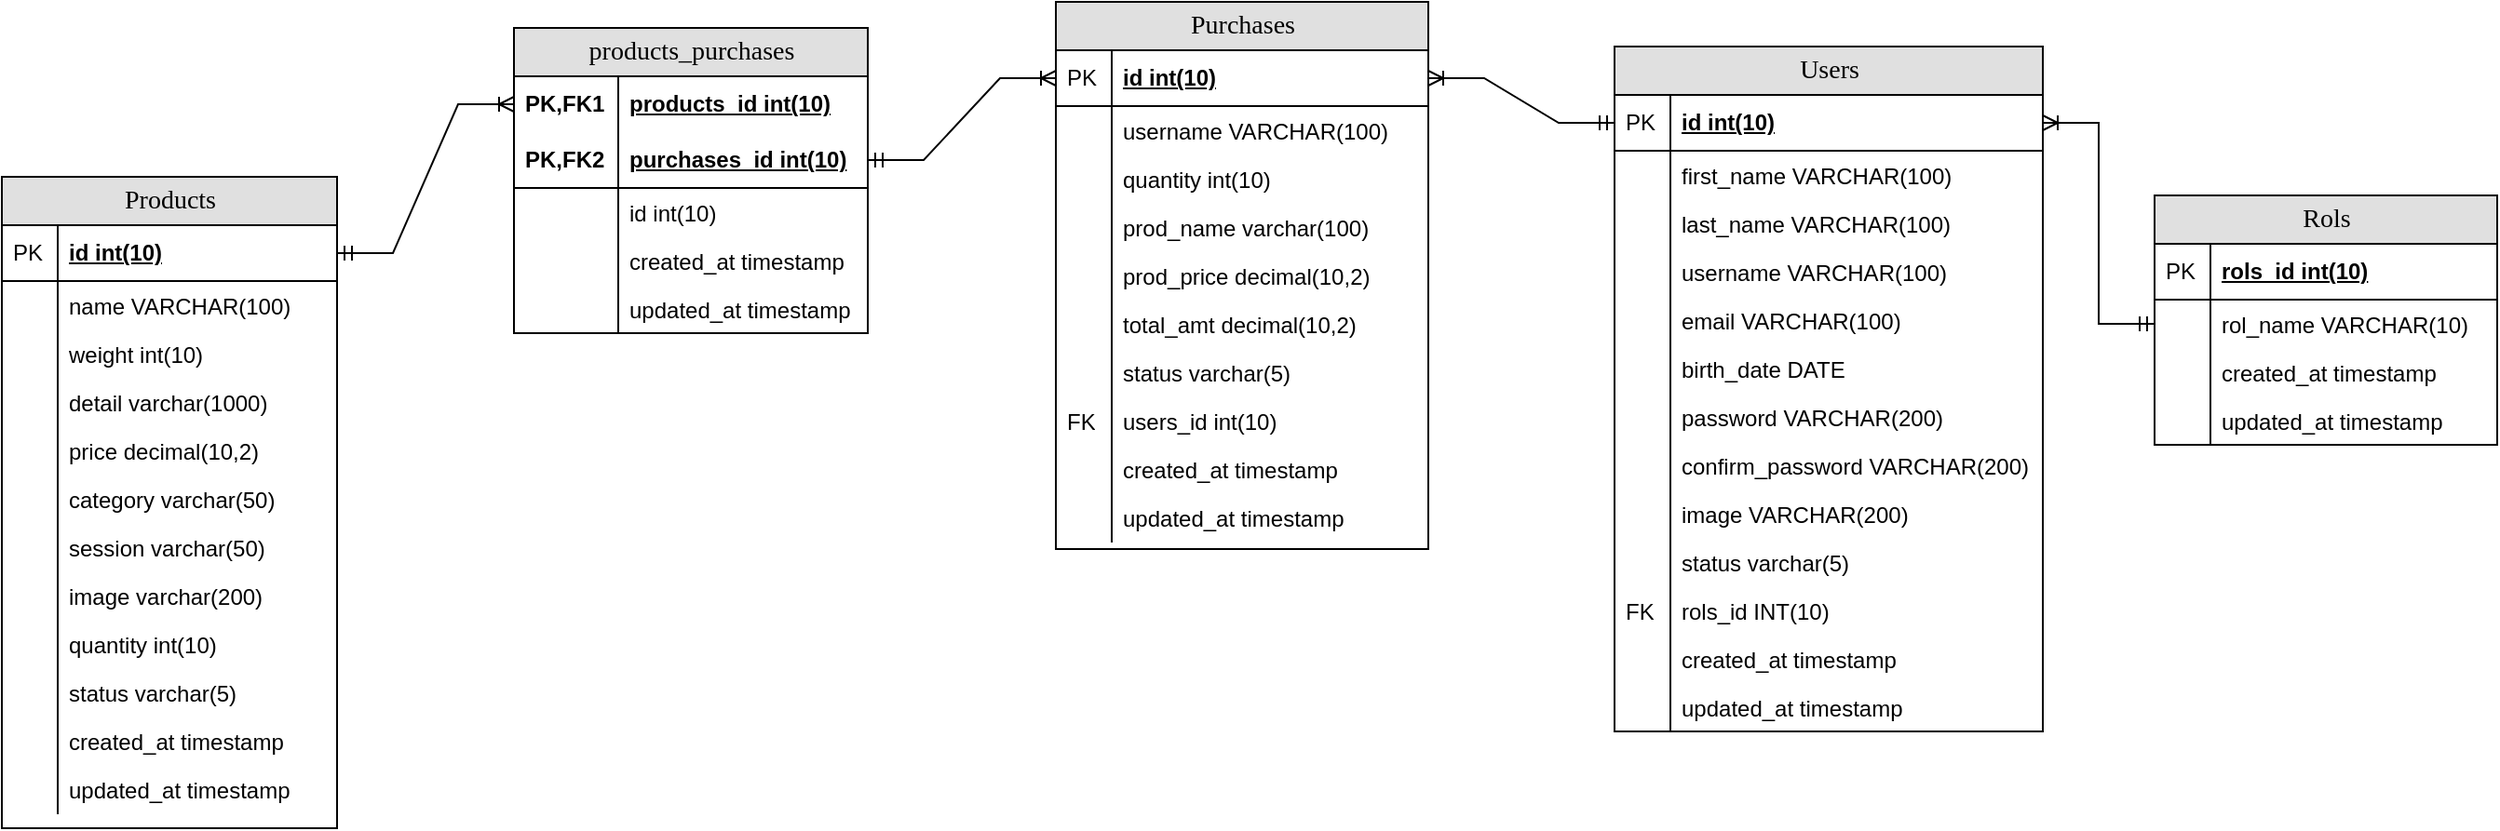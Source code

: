 <mxfile version="19.0.3" type="device"><diagram name="Page-1" id="e56a1550-8fbb-45ad-956c-1786394a9013"><mxGraphModel dx="1422" dy="824" grid="1" gridSize="10" guides="1" tooltips="1" connect="1" arrows="1" fold="1" page="1" pageScale="1" pageWidth="1100" pageHeight="850" background="none" math="0" shadow="0"><root><mxCell id="0"/><mxCell id="1" parent="0"/><mxCell id="2e49270ec7c68f3f-1" value="products_purchases" style="swimlane;html=1;fontStyle=0;childLayout=stackLayout;horizontal=1;startSize=26;fillColor=#e0e0e0;horizontalStack=0;resizeParent=1;resizeLast=0;collapsible=1;marginBottom=0;swimlaneFillColor=#ffffff;align=center;rounded=0;shadow=0;comic=0;labelBackgroundColor=none;strokeWidth=1;fontFamily=Verdana;fontSize=14" parent="1" vertex="1"><mxGeometry x="295" y="50" width="190" height="164" as="geometry"/></mxCell><mxCell id="2e49270ec7c68f3f-2" value="products_id int(10)" style="shape=partialRectangle;top=0;left=0;right=0;bottom=0;html=1;align=left;verticalAlign=middle;fillColor=none;spacingLeft=60;spacingRight=4;whiteSpace=wrap;overflow=hidden;rotatable=0;points=[[0,0.5],[1,0.5]];portConstraint=eastwest;dropTarget=0;fontStyle=5;" parent="2e49270ec7c68f3f-1" vertex="1"><mxGeometry y="26" width="190" height="30" as="geometry"/></mxCell><mxCell id="2e49270ec7c68f3f-3" value="PK,FK1" style="shape=partialRectangle;fontStyle=1;top=0;left=0;bottom=0;html=1;fillColor=none;align=left;verticalAlign=middle;spacingLeft=4;spacingRight=4;whiteSpace=wrap;overflow=hidden;rotatable=0;points=[];portConstraint=eastwest;part=1;" parent="2e49270ec7c68f3f-2" vertex="1" connectable="0"><mxGeometry width="56" height="30" as="geometry"/></mxCell><mxCell id="2e49270ec7c68f3f-4" value="purchases_id int(10)" style="shape=partialRectangle;top=0;left=0;right=0;bottom=1;html=1;align=left;verticalAlign=middle;fillColor=none;spacingLeft=60;spacingRight=4;whiteSpace=wrap;overflow=hidden;rotatable=0;points=[[0,0.5],[1,0.5]];portConstraint=eastwest;dropTarget=0;fontStyle=5;" parent="2e49270ec7c68f3f-1" vertex="1"><mxGeometry y="56" width="190" height="30" as="geometry"/></mxCell><mxCell id="2e49270ec7c68f3f-5" value="PK,FK2" style="shape=partialRectangle;fontStyle=1;top=0;left=0;bottom=0;html=1;fillColor=none;align=left;verticalAlign=middle;spacingLeft=4;spacingRight=4;whiteSpace=wrap;overflow=hidden;rotatable=0;points=[];portConstraint=eastwest;part=1;" parent="2e49270ec7c68f3f-4" vertex="1" connectable="0"><mxGeometry width="56" height="30" as="geometry"/></mxCell><mxCell id="2e49270ec7c68f3f-6" value="id int(10)" style="shape=partialRectangle;top=0;left=0;right=0;bottom=0;html=1;align=left;verticalAlign=top;fillColor=none;spacingLeft=60;spacingRight=4;whiteSpace=wrap;overflow=hidden;rotatable=0;points=[[0,0.5],[1,0.5]];portConstraint=eastwest;dropTarget=0;" parent="2e49270ec7c68f3f-1" vertex="1"><mxGeometry y="86" width="190" height="26" as="geometry"/></mxCell><mxCell id="2e49270ec7c68f3f-7" value="" style="shape=partialRectangle;top=0;left=0;bottom=0;html=1;fillColor=none;align=left;verticalAlign=top;spacingLeft=4;spacingRight=4;whiteSpace=wrap;overflow=hidden;rotatable=0;points=[];portConstraint=eastwest;part=1;" parent="2e49270ec7c68f3f-6" vertex="1" connectable="0"><mxGeometry width="56" height="26" as="geometry"/></mxCell><mxCell id="BJL5iMilHktWEHjldDdV-23" value="created_at timestamp" style="shape=partialRectangle;top=0;left=0;right=0;bottom=0;html=1;align=left;verticalAlign=top;fillColor=none;spacingLeft=60;spacingRight=4;whiteSpace=wrap;overflow=hidden;rotatable=0;points=[[0,0.5],[1,0.5]];portConstraint=eastwest;dropTarget=0;" parent="2e49270ec7c68f3f-1" vertex="1"><mxGeometry y="112" width="190" height="26" as="geometry"/></mxCell><mxCell id="BJL5iMilHktWEHjldDdV-24" value="" style="shape=partialRectangle;top=0;left=0;bottom=0;html=1;fillColor=none;align=left;verticalAlign=top;spacingLeft=4;spacingRight=4;whiteSpace=wrap;overflow=hidden;rotatable=0;points=[];portConstraint=eastwest;part=1;" parent="BJL5iMilHktWEHjldDdV-23" vertex="1" connectable="0"><mxGeometry width="56" height="26" as="geometry"/></mxCell><mxCell id="BJL5iMilHktWEHjldDdV-25" value="updated_at timestamp" style="shape=partialRectangle;top=0;left=0;right=0;bottom=0;html=1;align=left;verticalAlign=top;fillColor=none;spacingLeft=60;spacingRight=4;whiteSpace=wrap;overflow=hidden;rotatable=0;points=[[0,0.5],[1,0.5]];portConstraint=eastwest;dropTarget=0;" parent="2e49270ec7c68f3f-1" vertex="1"><mxGeometry y="138" width="190" height="26" as="geometry"/></mxCell><mxCell id="BJL5iMilHktWEHjldDdV-26" value="" style="shape=partialRectangle;top=0;left=0;bottom=0;html=1;fillColor=none;align=left;verticalAlign=top;spacingLeft=4;spacingRight=4;whiteSpace=wrap;overflow=hidden;rotatable=0;points=[];portConstraint=eastwest;part=1;" parent="BJL5iMilHktWEHjldDdV-25" vertex="1" connectable="0"><mxGeometry width="56" height="26" as="geometry"/></mxCell><mxCell id="2e49270ec7c68f3f-30" value="Rols" style="swimlane;html=1;fontStyle=0;childLayout=stackLayout;horizontal=1;startSize=26;fillColor=#e0e0e0;horizontalStack=0;resizeParent=1;resizeLast=0;collapsible=1;marginBottom=0;swimlaneFillColor=#ffffff;align=center;rounded=0;shadow=0;comic=0;labelBackgroundColor=none;strokeWidth=1;fontFamily=Verdana;fontSize=14" parent="1" vertex="1"><mxGeometry x="1176" y="140" width="184" height="134" as="geometry"/></mxCell><mxCell id="2e49270ec7c68f3f-31" value="rols_id int(10)" style="shape=partialRectangle;top=0;left=0;right=0;bottom=1;html=1;align=left;verticalAlign=middle;fillColor=none;spacingLeft=34;spacingRight=4;whiteSpace=wrap;overflow=hidden;rotatable=0;points=[[0,0.5],[1,0.5]];portConstraint=eastwest;dropTarget=0;fontStyle=5;" parent="2e49270ec7c68f3f-30" vertex="1"><mxGeometry y="26" width="184" height="30" as="geometry"/></mxCell><mxCell id="2e49270ec7c68f3f-32" value="PK" style="shape=partialRectangle;top=0;left=0;bottom=0;html=1;fillColor=none;align=left;verticalAlign=middle;spacingLeft=4;spacingRight=4;whiteSpace=wrap;overflow=hidden;rotatable=0;points=[];portConstraint=eastwest;part=1;" parent="2e49270ec7c68f3f-31" vertex="1" connectable="0"><mxGeometry width="30" height="30" as="geometry"/></mxCell><mxCell id="2e49270ec7c68f3f-33" value="rol_name VARCHAR(10)" style="shape=partialRectangle;top=0;left=0;right=0;bottom=0;html=1;align=left;verticalAlign=top;fillColor=none;spacingLeft=34;spacingRight=4;whiteSpace=wrap;overflow=hidden;rotatable=0;points=[[0,0.5],[1,0.5]];portConstraint=eastwest;dropTarget=0;" parent="2e49270ec7c68f3f-30" vertex="1"><mxGeometry y="56" width="184" height="26" as="geometry"/></mxCell><mxCell id="2e49270ec7c68f3f-34" value="" style="shape=partialRectangle;top=0;left=0;bottom=0;html=1;fillColor=none;align=left;verticalAlign=top;spacingLeft=4;spacingRight=4;whiteSpace=wrap;overflow=hidden;rotatable=0;points=[];portConstraint=eastwest;part=1;" parent="2e49270ec7c68f3f-33" vertex="1" connectable="0"><mxGeometry width="30" height="26" as="geometry"/></mxCell><mxCell id="2e49270ec7c68f3f-35" value="created_at timestamp" style="shape=partialRectangle;top=0;left=0;right=0;bottom=0;html=1;align=left;verticalAlign=top;fillColor=none;spacingLeft=34;spacingRight=4;whiteSpace=wrap;overflow=hidden;rotatable=0;points=[[0,0.5],[1,0.5]];portConstraint=eastwest;dropTarget=0;" parent="2e49270ec7c68f3f-30" vertex="1"><mxGeometry y="82" width="184" height="26" as="geometry"/></mxCell><mxCell id="2e49270ec7c68f3f-36" value="" style="shape=partialRectangle;top=0;left=0;bottom=0;html=1;fillColor=none;align=left;verticalAlign=top;spacingLeft=4;spacingRight=4;whiteSpace=wrap;overflow=hidden;rotatable=0;points=[];portConstraint=eastwest;part=1;" parent="2e49270ec7c68f3f-35" vertex="1" connectable="0"><mxGeometry width="30" height="26" as="geometry"/></mxCell><mxCell id="Fgbs1c1DdHRghob37ePw-12" value="updated_at timestamp" style="shape=partialRectangle;top=0;left=0;right=0;bottom=0;html=1;align=left;verticalAlign=top;fillColor=none;spacingLeft=34;spacingRight=4;whiteSpace=wrap;overflow=hidden;rotatable=0;points=[[0,0.5],[1,0.5]];portConstraint=eastwest;dropTarget=0;" vertex="1" parent="2e49270ec7c68f3f-30"><mxGeometry y="108" width="184" height="26" as="geometry"/></mxCell><mxCell id="Fgbs1c1DdHRghob37ePw-13" value="" style="shape=partialRectangle;top=0;left=0;bottom=0;html=1;fillColor=none;align=left;verticalAlign=top;spacingLeft=4;spacingRight=4;whiteSpace=wrap;overflow=hidden;rotatable=0;points=[];portConstraint=eastwest;part=1;" vertex="1" connectable="0" parent="Fgbs1c1DdHRghob37ePw-12"><mxGeometry width="30" height="26" as="geometry"/></mxCell><mxCell id="2e49270ec7c68f3f-80" value="Products" style="swimlane;html=1;fontStyle=0;childLayout=stackLayout;horizontal=1;startSize=26;fillColor=#e0e0e0;horizontalStack=0;resizeParent=1;resizeLast=0;collapsible=1;marginBottom=0;swimlaneFillColor=#ffffff;align=center;rounded=0;shadow=0;comic=0;labelBackgroundColor=none;strokeWidth=1;fontFamily=Verdana;fontSize=14" parent="1" vertex="1"><mxGeometry x="20" y="130" width="180" height="350" as="geometry"/></mxCell><mxCell id="2e49270ec7c68f3f-81" value="id int(10)" style="shape=partialRectangle;top=0;left=0;right=0;bottom=1;html=1;align=left;verticalAlign=middle;fillColor=none;spacingLeft=34;spacingRight=4;whiteSpace=wrap;overflow=hidden;rotatable=0;points=[[0,0.5],[1,0.5]];portConstraint=eastwest;dropTarget=0;fontStyle=5;" parent="2e49270ec7c68f3f-80" vertex="1"><mxGeometry y="26" width="180" height="30" as="geometry"/></mxCell><mxCell id="2e49270ec7c68f3f-82" value="PK" style="shape=partialRectangle;top=0;left=0;bottom=0;html=1;fillColor=none;align=left;verticalAlign=middle;spacingLeft=4;spacingRight=4;whiteSpace=wrap;overflow=hidden;rotatable=0;points=[];portConstraint=eastwest;part=1;" parent="2e49270ec7c68f3f-81" vertex="1" connectable="0"><mxGeometry width="30" height="30" as="geometry"/></mxCell><mxCell id="2e49270ec7c68f3f-83" value="name VARCHAR(100)" style="shape=partialRectangle;top=0;left=0;right=0;bottom=0;html=1;align=left;verticalAlign=top;fillColor=none;spacingLeft=34;spacingRight=4;whiteSpace=wrap;overflow=hidden;rotatable=0;points=[[0,0.5],[1,0.5]];portConstraint=eastwest;dropTarget=0;" parent="2e49270ec7c68f3f-80" vertex="1"><mxGeometry y="56" width="180" height="26" as="geometry"/></mxCell><mxCell id="2e49270ec7c68f3f-84" value="" style="shape=partialRectangle;top=0;left=0;bottom=0;html=1;fillColor=none;align=left;verticalAlign=top;spacingLeft=4;spacingRight=4;whiteSpace=wrap;overflow=hidden;rotatable=0;points=[];portConstraint=eastwest;part=1;" parent="2e49270ec7c68f3f-83" vertex="1" connectable="0"><mxGeometry width="30" height="26" as="geometry"/></mxCell><mxCell id="2e49270ec7c68f3f-85" value="weight int(10)" style="shape=partialRectangle;top=0;left=0;right=0;bottom=0;html=1;align=left;verticalAlign=top;fillColor=none;spacingLeft=34;spacingRight=4;whiteSpace=wrap;overflow=hidden;rotatable=0;points=[[0,0.5],[1,0.5]];portConstraint=eastwest;dropTarget=0;" parent="2e49270ec7c68f3f-80" vertex="1"><mxGeometry y="82" width="180" height="26" as="geometry"/></mxCell><mxCell id="2e49270ec7c68f3f-86" value="" style="shape=partialRectangle;top=0;left=0;bottom=0;html=1;fillColor=none;align=left;verticalAlign=top;spacingLeft=4;spacingRight=4;whiteSpace=wrap;overflow=hidden;rotatable=0;points=[];portConstraint=eastwest;part=1;" parent="2e49270ec7c68f3f-85" vertex="1" connectable="0"><mxGeometry width="30" height="26" as="geometry"/></mxCell><mxCell id="2e49270ec7c68f3f-87" value="detail varchar(1000)" style="shape=partialRectangle;top=0;left=0;right=0;bottom=0;html=1;align=left;verticalAlign=top;fillColor=none;spacingLeft=34;spacingRight=4;whiteSpace=wrap;overflow=hidden;rotatable=0;points=[[0,0.5],[1,0.5]];portConstraint=eastwest;dropTarget=0;" parent="2e49270ec7c68f3f-80" vertex="1"><mxGeometry y="108" width="180" height="26" as="geometry"/></mxCell><mxCell id="2e49270ec7c68f3f-88" value="" style="shape=partialRectangle;top=0;left=0;bottom=0;html=1;fillColor=none;align=left;verticalAlign=top;spacingLeft=4;spacingRight=4;whiteSpace=wrap;overflow=hidden;rotatable=0;points=[];portConstraint=eastwest;part=1;" parent="2e49270ec7c68f3f-87" vertex="1" connectable="0"><mxGeometry width="30" height="26" as="geometry"/></mxCell><mxCell id="BJL5iMilHktWEHjldDdV-3" value="price decimal(10,2)" style="shape=partialRectangle;top=0;left=0;right=0;bottom=0;html=1;align=left;verticalAlign=top;fillColor=none;spacingLeft=34;spacingRight=4;whiteSpace=wrap;overflow=hidden;rotatable=0;points=[[0,0.5],[1,0.5]];portConstraint=eastwest;dropTarget=0;" parent="2e49270ec7c68f3f-80" vertex="1"><mxGeometry y="134" width="180" height="26" as="geometry"/></mxCell><mxCell id="BJL5iMilHktWEHjldDdV-4" value="" style="shape=partialRectangle;top=0;left=0;bottom=0;html=1;fillColor=none;align=left;verticalAlign=top;spacingLeft=4;spacingRight=4;whiteSpace=wrap;overflow=hidden;rotatable=0;points=[];portConstraint=eastwest;part=1;" parent="BJL5iMilHktWEHjldDdV-3" vertex="1" connectable="0"><mxGeometry width="30" height="26" as="geometry"/></mxCell><mxCell id="BJL5iMilHktWEHjldDdV-5" value="category varchar(50)" style="shape=partialRectangle;top=0;left=0;right=0;bottom=0;html=1;align=left;verticalAlign=top;fillColor=none;spacingLeft=34;spacingRight=4;whiteSpace=wrap;overflow=hidden;rotatable=0;points=[[0,0.5],[1,0.5]];portConstraint=eastwest;dropTarget=0;" parent="2e49270ec7c68f3f-80" vertex="1"><mxGeometry y="160" width="180" height="26" as="geometry"/></mxCell><mxCell id="BJL5iMilHktWEHjldDdV-6" value="" style="shape=partialRectangle;top=0;left=0;bottom=0;html=1;fillColor=none;align=left;verticalAlign=top;spacingLeft=4;spacingRight=4;whiteSpace=wrap;overflow=hidden;rotatable=0;points=[];portConstraint=eastwest;part=1;" parent="BJL5iMilHktWEHjldDdV-5" vertex="1" connectable="0"><mxGeometry width="30" height="26" as="geometry"/></mxCell><mxCell id="BJL5iMilHktWEHjldDdV-7" value="session varchar(50)" style="shape=partialRectangle;top=0;left=0;right=0;bottom=0;html=1;align=left;verticalAlign=top;fillColor=none;spacingLeft=34;spacingRight=4;whiteSpace=wrap;overflow=hidden;rotatable=0;points=[[0,0.5],[1,0.5]];portConstraint=eastwest;dropTarget=0;" parent="2e49270ec7c68f3f-80" vertex="1"><mxGeometry y="186" width="180" height="26" as="geometry"/></mxCell><mxCell id="BJL5iMilHktWEHjldDdV-8" value="" style="shape=partialRectangle;top=0;left=0;bottom=0;html=1;fillColor=none;align=left;verticalAlign=top;spacingLeft=4;spacingRight=4;whiteSpace=wrap;overflow=hidden;rotatable=0;points=[];portConstraint=eastwest;part=1;" parent="BJL5iMilHktWEHjldDdV-7" vertex="1" connectable="0"><mxGeometry width="30" height="26" as="geometry"/></mxCell><mxCell id="BJL5iMilHktWEHjldDdV-9" value="image varchar(200)" style="shape=partialRectangle;top=0;left=0;right=0;bottom=0;html=1;align=left;verticalAlign=top;fillColor=none;spacingLeft=34;spacingRight=4;whiteSpace=wrap;overflow=hidden;rotatable=0;points=[[0,0.5],[1,0.5]];portConstraint=eastwest;dropTarget=0;" parent="2e49270ec7c68f3f-80" vertex="1"><mxGeometry y="212" width="180" height="26" as="geometry"/></mxCell><mxCell id="BJL5iMilHktWEHjldDdV-10" value="" style="shape=partialRectangle;top=0;left=0;bottom=0;html=1;fillColor=none;align=left;verticalAlign=top;spacingLeft=4;spacingRight=4;whiteSpace=wrap;overflow=hidden;rotatable=0;points=[];portConstraint=eastwest;part=1;" parent="BJL5iMilHktWEHjldDdV-9" vertex="1" connectable="0"><mxGeometry width="30" height="26" as="geometry"/></mxCell><mxCell id="BJL5iMilHktWEHjldDdV-11" value="quantity int(10)" style="shape=partialRectangle;top=0;left=0;right=0;bottom=0;html=1;align=left;verticalAlign=top;fillColor=none;spacingLeft=34;spacingRight=4;whiteSpace=wrap;overflow=hidden;rotatable=0;points=[[0,0.5],[1,0.5]];portConstraint=eastwest;dropTarget=0;" parent="2e49270ec7c68f3f-80" vertex="1"><mxGeometry y="238" width="180" height="26" as="geometry"/></mxCell><mxCell id="BJL5iMilHktWEHjldDdV-12" value="" style="shape=partialRectangle;top=0;left=0;bottom=0;html=1;fillColor=none;align=left;verticalAlign=top;spacingLeft=4;spacingRight=4;whiteSpace=wrap;overflow=hidden;rotatable=0;points=[];portConstraint=eastwest;part=1;" parent="BJL5iMilHktWEHjldDdV-11" vertex="1" connectable="0"><mxGeometry width="30" height="26" as="geometry"/></mxCell><mxCell id="BJL5iMilHktWEHjldDdV-13" value="status varchar(5)" style="shape=partialRectangle;top=0;left=0;right=0;bottom=0;html=1;align=left;verticalAlign=top;fillColor=none;spacingLeft=34;spacingRight=4;whiteSpace=wrap;overflow=hidden;rotatable=0;points=[[0,0.5],[1,0.5]];portConstraint=eastwest;dropTarget=0;" parent="2e49270ec7c68f3f-80" vertex="1"><mxGeometry y="264" width="180" height="26" as="geometry"/></mxCell><mxCell id="BJL5iMilHktWEHjldDdV-14" value="" style="shape=partialRectangle;top=0;left=0;bottom=0;html=1;fillColor=none;align=left;verticalAlign=top;spacingLeft=4;spacingRight=4;whiteSpace=wrap;overflow=hidden;rotatable=0;points=[];portConstraint=eastwest;part=1;" parent="BJL5iMilHktWEHjldDdV-13" vertex="1" connectable="0"><mxGeometry width="30" height="26" as="geometry"/></mxCell><mxCell id="BJL5iMilHktWEHjldDdV-15" value="created_at timestamp" style="shape=partialRectangle;top=0;left=0;right=0;bottom=0;html=1;align=left;verticalAlign=top;fillColor=none;spacingLeft=34;spacingRight=4;whiteSpace=wrap;overflow=hidden;rotatable=0;points=[[0,0.5],[1,0.5]];portConstraint=eastwest;dropTarget=0;" parent="2e49270ec7c68f3f-80" vertex="1"><mxGeometry y="290" width="180" height="26" as="geometry"/></mxCell><mxCell id="BJL5iMilHktWEHjldDdV-16" value="" style="shape=partialRectangle;top=0;left=0;bottom=0;html=1;fillColor=none;align=left;verticalAlign=top;spacingLeft=4;spacingRight=4;whiteSpace=wrap;overflow=hidden;rotatable=0;points=[];portConstraint=eastwest;part=1;" parent="BJL5iMilHktWEHjldDdV-15" vertex="1" connectable="0"><mxGeometry width="30" height="26" as="geometry"/></mxCell><mxCell id="BJL5iMilHktWEHjldDdV-17" value="updated_at timestamp" style="shape=partialRectangle;top=0;left=0;right=0;bottom=0;html=1;align=left;verticalAlign=top;fillColor=none;spacingLeft=34;spacingRight=4;whiteSpace=wrap;overflow=hidden;rotatable=0;points=[[0,0.5],[1,0.5]];portConstraint=eastwest;dropTarget=0;" parent="2e49270ec7c68f3f-80" vertex="1"><mxGeometry y="316" width="180" height="26" as="geometry"/></mxCell><mxCell id="BJL5iMilHktWEHjldDdV-18" value="" style="shape=partialRectangle;top=0;left=0;bottom=0;html=1;fillColor=none;align=left;verticalAlign=top;spacingLeft=4;spacingRight=4;whiteSpace=wrap;overflow=hidden;rotatable=0;points=[];portConstraint=eastwest;part=1;" parent="BJL5iMilHktWEHjldDdV-17" vertex="1" connectable="0"><mxGeometry width="30" height="26" as="geometry"/></mxCell><mxCell id="BJL5iMilHktWEHjldDdV-27" value="Purchases" style="swimlane;html=1;fontStyle=0;childLayout=stackLayout;horizontal=1;startSize=26;fillColor=#e0e0e0;horizontalStack=0;resizeParent=1;resizeLast=0;collapsible=1;marginBottom=0;swimlaneFillColor=#ffffff;align=center;rounded=0;shadow=0;comic=0;labelBackgroundColor=none;strokeWidth=1;fontFamily=Verdana;fontSize=14" parent="1" vertex="1"><mxGeometry x="586" y="36" width="200" height="294" as="geometry"/></mxCell><mxCell id="BJL5iMilHktWEHjldDdV-28" value="id int(10)" style="shape=partialRectangle;top=0;left=0;right=0;bottom=1;html=1;align=left;verticalAlign=middle;fillColor=none;spacingLeft=34;spacingRight=4;whiteSpace=wrap;overflow=hidden;rotatable=0;points=[[0,0.5],[1,0.5]];portConstraint=eastwest;dropTarget=0;fontStyle=5;" parent="BJL5iMilHktWEHjldDdV-27" vertex="1"><mxGeometry y="26" width="200" height="30" as="geometry"/></mxCell><mxCell id="BJL5iMilHktWEHjldDdV-29" value="PK" style="shape=partialRectangle;top=0;left=0;bottom=0;html=1;fillColor=none;align=left;verticalAlign=middle;spacingLeft=4;spacingRight=4;whiteSpace=wrap;overflow=hidden;rotatable=0;points=[];portConstraint=eastwest;part=1;" parent="BJL5iMilHktWEHjldDdV-28" vertex="1" connectable="0"><mxGeometry width="30" height="30" as="geometry"/></mxCell><mxCell id="BJL5iMilHktWEHjldDdV-30" value="username VARCHAR(100)" style="shape=partialRectangle;top=0;left=0;right=0;bottom=0;html=1;align=left;verticalAlign=top;fillColor=none;spacingLeft=34;spacingRight=4;whiteSpace=wrap;overflow=hidden;rotatable=0;points=[[0,0.5],[1,0.5]];portConstraint=eastwest;dropTarget=0;" parent="BJL5iMilHktWEHjldDdV-27" vertex="1"><mxGeometry y="56" width="200" height="26" as="geometry"/></mxCell><mxCell id="BJL5iMilHktWEHjldDdV-31" value="" style="shape=partialRectangle;top=0;left=0;bottom=0;html=1;fillColor=none;align=left;verticalAlign=top;spacingLeft=4;spacingRight=4;whiteSpace=wrap;overflow=hidden;rotatable=0;points=[];portConstraint=eastwest;part=1;" parent="BJL5iMilHktWEHjldDdV-30" vertex="1" connectable="0"><mxGeometry width="30" height="26" as="geometry"/></mxCell><mxCell id="BJL5iMilHktWEHjldDdV-44" value="quantity int(10)" style="shape=partialRectangle;top=0;left=0;right=0;bottom=0;html=1;align=left;verticalAlign=top;fillColor=none;spacingLeft=34;spacingRight=4;whiteSpace=wrap;overflow=hidden;rotatable=0;points=[[0,0.5],[1,0.5]];portConstraint=eastwest;dropTarget=0;" parent="BJL5iMilHktWEHjldDdV-27" vertex="1"><mxGeometry y="82" width="200" height="26" as="geometry"/></mxCell><mxCell id="BJL5iMilHktWEHjldDdV-45" value="" style="shape=partialRectangle;top=0;left=0;bottom=0;html=1;fillColor=none;align=left;verticalAlign=top;spacingLeft=4;spacingRight=4;whiteSpace=wrap;overflow=hidden;rotatable=0;points=[];portConstraint=eastwest;part=1;" parent="BJL5iMilHktWEHjldDdV-44" vertex="1" connectable="0"><mxGeometry width="30" height="26" as="geometry"/></mxCell><mxCell id="BJL5iMilHktWEHjldDdV-34" value="prod_name varchar(100)" style="shape=partialRectangle;top=0;left=0;right=0;bottom=0;html=1;align=left;verticalAlign=top;fillColor=none;spacingLeft=34;spacingRight=4;whiteSpace=wrap;overflow=hidden;rotatable=0;points=[[0,0.5],[1,0.5]];portConstraint=eastwest;dropTarget=0;" parent="BJL5iMilHktWEHjldDdV-27" vertex="1"><mxGeometry y="108" width="200" height="26" as="geometry"/></mxCell><mxCell id="BJL5iMilHktWEHjldDdV-35" value="" style="shape=partialRectangle;top=0;left=0;bottom=0;html=1;fillColor=none;align=left;verticalAlign=top;spacingLeft=4;spacingRight=4;whiteSpace=wrap;overflow=hidden;rotatable=0;points=[];portConstraint=eastwest;part=1;" parent="BJL5iMilHktWEHjldDdV-34" vertex="1" connectable="0"><mxGeometry width="30" height="26" as="geometry"/></mxCell><mxCell id="BJL5iMilHktWEHjldDdV-36" value="prod_price decimal(10,2)" style="shape=partialRectangle;top=0;left=0;right=0;bottom=0;html=1;align=left;verticalAlign=top;fillColor=none;spacingLeft=34;spacingRight=4;whiteSpace=wrap;overflow=hidden;rotatable=0;points=[[0,0.5],[1,0.5]];portConstraint=eastwest;dropTarget=0;" parent="BJL5iMilHktWEHjldDdV-27" vertex="1"><mxGeometry y="134" width="200" height="26" as="geometry"/></mxCell><mxCell id="BJL5iMilHktWEHjldDdV-37" value="" style="shape=partialRectangle;top=0;left=0;bottom=0;html=1;fillColor=none;align=left;verticalAlign=top;spacingLeft=4;spacingRight=4;whiteSpace=wrap;overflow=hidden;rotatable=0;points=[];portConstraint=eastwest;part=1;" parent="BJL5iMilHktWEHjldDdV-36" vertex="1" connectable="0"><mxGeometry width="30" height="26" as="geometry"/></mxCell><mxCell id="BJL5iMilHktWEHjldDdV-38" value="total_amt decimal(10,2)" style="shape=partialRectangle;top=0;left=0;right=0;bottom=0;html=1;align=left;verticalAlign=top;fillColor=none;spacingLeft=34;spacingRight=4;whiteSpace=wrap;overflow=hidden;rotatable=0;points=[[0,0.5],[1,0.5]];portConstraint=eastwest;dropTarget=0;" parent="BJL5iMilHktWEHjldDdV-27" vertex="1"><mxGeometry y="160" width="200" height="26" as="geometry"/></mxCell><mxCell id="BJL5iMilHktWEHjldDdV-39" value="" style="shape=partialRectangle;top=0;left=0;bottom=0;html=1;fillColor=none;align=left;verticalAlign=top;spacingLeft=4;spacingRight=4;whiteSpace=wrap;overflow=hidden;rotatable=0;points=[];portConstraint=eastwest;part=1;" parent="BJL5iMilHktWEHjldDdV-38" vertex="1" connectable="0"><mxGeometry width="30" height="26" as="geometry"/></mxCell><mxCell id="BJL5iMilHktWEHjldDdV-46" value="status varchar(5)" style="shape=partialRectangle;top=0;left=0;right=0;bottom=0;html=1;align=left;verticalAlign=top;fillColor=none;spacingLeft=34;spacingRight=4;whiteSpace=wrap;overflow=hidden;rotatable=0;points=[[0,0.5],[1,0.5]];portConstraint=eastwest;dropTarget=0;" parent="BJL5iMilHktWEHjldDdV-27" vertex="1"><mxGeometry y="186" width="200" height="26" as="geometry"/></mxCell><mxCell id="BJL5iMilHktWEHjldDdV-47" value="" style="shape=partialRectangle;top=0;left=0;bottom=0;html=1;fillColor=none;align=left;verticalAlign=top;spacingLeft=4;spacingRight=4;whiteSpace=wrap;overflow=hidden;rotatable=0;points=[];portConstraint=eastwest;part=1;" parent="BJL5iMilHktWEHjldDdV-46" vertex="1" connectable="0"><mxGeometry width="30" height="26" as="geometry"/></mxCell><mxCell id="BJL5iMilHktWEHjldDdV-40" value="users_id int(10)" style="shape=partialRectangle;top=0;left=0;right=0;bottom=0;html=1;align=left;verticalAlign=top;fillColor=none;spacingLeft=34;spacingRight=4;whiteSpace=wrap;overflow=hidden;rotatable=0;points=[[0,0.5],[1,0.5]];portConstraint=eastwest;dropTarget=0;" parent="BJL5iMilHktWEHjldDdV-27" vertex="1"><mxGeometry y="212" width="200" height="26" as="geometry"/></mxCell><mxCell id="BJL5iMilHktWEHjldDdV-41" value="FK" style="shape=partialRectangle;top=0;left=0;bottom=0;html=1;fillColor=none;align=left;verticalAlign=top;spacingLeft=4;spacingRight=4;whiteSpace=wrap;overflow=hidden;rotatable=0;points=[];portConstraint=eastwest;part=1;" parent="BJL5iMilHktWEHjldDdV-40" vertex="1" connectable="0"><mxGeometry width="30" height="26" as="geometry"/></mxCell><mxCell id="BJL5iMilHktWEHjldDdV-48" value="created_at timestamp" style="shape=partialRectangle;top=0;left=0;right=0;bottom=0;html=1;align=left;verticalAlign=top;fillColor=none;spacingLeft=34;spacingRight=4;whiteSpace=wrap;overflow=hidden;rotatable=0;points=[[0,0.5],[1,0.5]];portConstraint=eastwest;dropTarget=0;" parent="BJL5iMilHktWEHjldDdV-27" vertex="1"><mxGeometry y="238" width="200" height="26" as="geometry"/></mxCell><mxCell id="BJL5iMilHktWEHjldDdV-49" value="" style="shape=partialRectangle;top=0;left=0;bottom=0;html=1;fillColor=none;align=left;verticalAlign=top;spacingLeft=4;spacingRight=4;whiteSpace=wrap;overflow=hidden;rotatable=0;points=[];portConstraint=eastwest;part=1;" parent="BJL5iMilHktWEHjldDdV-48" vertex="1" connectable="0"><mxGeometry width="30" height="26" as="geometry"/></mxCell><mxCell id="BJL5iMilHktWEHjldDdV-50" value="updated_at timestamp" style="shape=partialRectangle;top=0;left=0;right=0;bottom=0;html=1;align=left;verticalAlign=top;fillColor=none;spacingLeft=34;spacingRight=4;whiteSpace=wrap;overflow=hidden;rotatable=0;points=[[0,0.5],[1,0.5]];portConstraint=eastwest;dropTarget=0;" parent="BJL5iMilHktWEHjldDdV-27" vertex="1"><mxGeometry y="264" width="200" height="26" as="geometry"/></mxCell><mxCell id="BJL5iMilHktWEHjldDdV-51" value="" style="shape=partialRectangle;top=0;left=0;bottom=0;html=1;fillColor=none;align=left;verticalAlign=top;spacingLeft=4;spacingRight=4;whiteSpace=wrap;overflow=hidden;rotatable=0;points=[];portConstraint=eastwest;part=1;" parent="BJL5iMilHktWEHjldDdV-50" vertex="1" connectable="0"><mxGeometry width="30" height="26" as="geometry"/></mxCell><mxCell id="BJL5iMilHktWEHjldDdV-65" value="Users" style="swimlane;html=1;fontStyle=0;childLayout=stackLayout;horizontal=1;startSize=26;fillColor=#e0e0e0;horizontalStack=0;resizeParent=1;resizeLast=0;collapsible=1;marginBottom=0;swimlaneFillColor=#ffffff;align=center;rounded=0;shadow=0;comic=0;labelBackgroundColor=none;strokeWidth=1;fontFamily=Verdana;fontSize=14" parent="1" vertex="1"><mxGeometry x="886" y="60" width="230" height="368" as="geometry"/></mxCell><mxCell id="BJL5iMilHktWEHjldDdV-66" value="id int(10)" style="shape=partialRectangle;top=0;left=0;right=0;bottom=1;html=1;align=left;verticalAlign=middle;fillColor=none;spacingLeft=34;spacingRight=4;whiteSpace=wrap;overflow=hidden;rotatable=0;points=[[0,0.5],[1,0.5]];portConstraint=eastwest;dropTarget=0;fontStyle=5;" parent="BJL5iMilHktWEHjldDdV-65" vertex="1"><mxGeometry y="26" width="230" height="30" as="geometry"/></mxCell><mxCell id="BJL5iMilHktWEHjldDdV-67" value="PK" style="shape=partialRectangle;top=0;left=0;bottom=0;html=1;fillColor=none;align=left;verticalAlign=middle;spacingLeft=4;spacingRight=4;whiteSpace=wrap;overflow=hidden;rotatable=0;points=[];portConstraint=eastwest;part=1;" parent="BJL5iMilHktWEHjldDdV-66" vertex="1" connectable="0"><mxGeometry width="30" height="30" as="geometry"/></mxCell><mxCell id="BJL5iMilHktWEHjldDdV-68" value="first_name VARCHAR(100)" style="shape=partialRectangle;top=0;left=0;right=0;bottom=0;html=1;align=left;verticalAlign=top;fillColor=none;spacingLeft=34;spacingRight=4;whiteSpace=wrap;overflow=hidden;rotatable=0;points=[[0,0.5],[1,0.5]];portConstraint=eastwest;dropTarget=0;" parent="BJL5iMilHktWEHjldDdV-65" vertex="1"><mxGeometry y="56" width="230" height="26" as="geometry"/></mxCell><mxCell id="BJL5iMilHktWEHjldDdV-69" value="" style="shape=partialRectangle;top=0;left=0;bottom=0;html=1;fillColor=none;align=left;verticalAlign=top;spacingLeft=4;spacingRight=4;whiteSpace=wrap;overflow=hidden;rotatable=0;points=[];portConstraint=eastwest;part=1;" parent="BJL5iMilHktWEHjldDdV-68" vertex="1" connectable="0"><mxGeometry width="30" height="26" as="geometry"/></mxCell><mxCell id="Fgbs1c1DdHRghob37ePw-1" value="last_name VARCHAR(100)" style="shape=partialRectangle;top=0;left=0;right=0;bottom=0;html=1;align=left;verticalAlign=top;fillColor=none;spacingLeft=34;spacingRight=4;whiteSpace=wrap;overflow=hidden;rotatable=0;points=[[0,0.5],[1,0.5]];portConstraint=eastwest;dropTarget=0;" vertex="1" parent="BJL5iMilHktWEHjldDdV-65"><mxGeometry y="82" width="230" height="26" as="geometry"/></mxCell><mxCell id="Fgbs1c1DdHRghob37ePw-2" value="" style="shape=partialRectangle;top=0;left=0;bottom=0;html=1;fillColor=none;align=left;verticalAlign=top;spacingLeft=4;spacingRight=4;whiteSpace=wrap;overflow=hidden;rotatable=0;points=[];portConstraint=eastwest;part=1;" vertex="1" connectable="0" parent="Fgbs1c1DdHRghob37ePw-1"><mxGeometry width="30" height="26" as="geometry"/></mxCell><mxCell id="BJL5iMilHktWEHjldDdV-70" value="username VARCHAR(100)" style="shape=partialRectangle;top=0;left=0;right=0;bottom=0;html=1;align=left;verticalAlign=top;fillColor=none;spacingLeft=34;spacingRight=4;whiteSpace=wrap;overflow=hidden;rotatable=0;points=[[0,0.5],[1,0.5]];portConstraint=eastwest;dropTarget=0;" parent="BJL5iMilHktWEHjldDdV-65" vertex="1"><mxGeometry y="108" width="230" height="26" as="geometry"/></mxCell><mxCell id="BJL5iMilHktWEHjldDdV-71" value="" style="shape=partialRectangle;top=0;left=0;bottom=0;html=1;fillColor=none;align=left;verticalAlign=top;spacingLeft=4;spacingRight=4;whiteSpace=wrap;overflow=hidden;rotatable=0;points=[];portConstraint=eastwest;part=1;" parent="BJL5iMilHktWEHjldDdV-70" vertex="1" connectable="0"><mxGeometry width="30" height="26" as="geometry"/></mxCell><mxCell id="BJL5iMilHktWEHjldDdV-72" value="email VARCHAR(100)" style="shape=partialRectangle;top=0;left=0;right=0;bottom=0;html=1;align=left;verticalAlign=top;fillColor=none;spacingLeft=34;spacingRight=4;whiteSpace=wrap;overflow=hidden;rotatable=0;points=[[0,0.5],[1,0.5]];portConstraint=eastwest;dropTarget=0;" parent="BJL5iMilHktWEHjldDdV-65" vertex="1"><mxGeometry y="134" width="230" height="26" as="geometry"/></mxCell><mxCell id="BJL5iMilHktWEHjldDdV-73" value="" style="shape=partialRectangle;top=0;left=0;bottom=0;html=1;fillColor=none;align=left;verticalAlign=top;spacingLeft=4;spacingRight=4;whiteSpace=wrap;overflow=hidden;rotatable=0;points=[];portConstraint=eastwest;part=1;" parent="BJL5iMilHktWEHjldDdV-72" vertex="1" connectable="0"><mxGeometry width="30" height="26" as="geometry"/></mxCell><mxCell id="BJL5iMilHktWEHjldDdV-74" value="birth_date DATE" style="shape=partialRectangle;top=0;left=0;right=0;bottom=0;html=1;align=left;verticalAlign=top;fillColor=none;spacingLeft=34;spacingRight=4;whiteSpace=wrap;overflow=hidden;rotatable=0;points=[[0,0.5],[1,0.5]];portConstraint=eastwest;dropTarget=0;" parent="BJL5iMilHktWEHjldDdV-65" vertex="1"><mxGeometry y="160" width="230" height="26" as="geometry"/></mxCell><mxCell id="BJL5iMilHktWEHjldDdV-75" value="" style="shape=partialRectangle;top=0;left=0;bottom=0;html=1;fillColor=none;align=left;verticalAlign=top;spacingLeft=4;spacingRight=4;whiteSpace=wrap;overflow=hidden;rotatable=0;points=[];portConstraint=eastwest;part=1;" parent="BJL5iMilHktWEHjldDdV-74" vertex="1" connectable="0"><mxGeometry width="30" height="26" as="geometry"/></mxCell><mxCell id="BJL5iMilHktWEHjldDdV-76" value="password VARCHAR(200)" style="shape=partialRectangle;top=0;left=0;right=0;bottom=0;html=1;align=left;verticalAlign=top;fillColor=none;spacingLeft=34;spacingRight=4;whiteSpace=wrap;overflow=hidden;rotatable=0;points=[[0,0.5],[1,0.5]];portConstraint=eastwest;dropTarget=0;" parent="BJL5iMilHktWEHjldDdV-65" vertex="1"><mxGeometry y="186" width="230" height="26" as="geometry"/></mxCell><mxCell id="BJL5iMilHktWEHjldDdV-77" value="" style="shape=partialRectangle;top=0;left=0;bottom=0;html=1;fillColor=none;align=left;verticalAlign=top;spacingLeft=4;spacingRight=4;whiteSpace=wrap;overflow=hidden;rotatable=0;points=[];portConstraint=eastwest;part=1;" parent="BJL5iMilHktWEHjldDdV-76" vertex="1" connectable="0"><mxGeometry width="30" height="26" as="geometry"/></mxCell><mxCell id="BJL5iMilHktWEHjldDdV-78" value="confirm_password VARCHAR(200)" style="shape=partialRectangle;top=0;left=0;right=0;bottom=0;html=1;align=left;verticalAlign=top;fillColor=none;spacingLeft=34;spacingRight=4;whiteSpace=wrap;overflow=hidden;rotatable=0;points=[[0,0.5],[1,0.5]];portConstraint=eastwest;dropTarget=0;" parent="BJL5iMilHktWEHjldDdV-65" vertex="1"><mxGeometry y="212" width="230" height="26" as="geometry"/></mxCell><mxCell id="BJL5iMilHktWEHjldDdV-79" value="" style="shape=partialRectangle;top=0;left=0;bottom=0;html=1;fillColor=none;align=left;verticalAlign=top;spacingLeft=4;spacingRight=4;whiteSpace=wrap;overflow=hidden;rotatable=0;points=[];portConstraint=eastwest;part=1;" parent="BJL5iMilHktWEHjldDdV-78" vertex="1" connectable="0"><mxGeometry width="30" height="26" as="geometry"/></mxCell><mxCell id="BJL5iMilHktWEHjldDdV-80" value="image VARCHAR(200)" style="shape=partialRectangle;top=0;left=0;right=0;bottom=0;html=1;align=left;verticalAlign=top;fillColor=none;spacingLeft=34;spacingRight=4;whiteSpace=wrap;overflow=hidden;rotatable=0;points=[[0,0.5],[1,0.5]];portConstraint=eastwest;dropTarget=0;" parent="BJL5iMilHktWEHjldDdV-65" vertex="1"><mxGeometry y="238" width="230" height="26" as="geometry"/></mxCell><mxCell id="BJL5iMilHktWEHjldDdV-81" value="" style="shape=partialRectangle;top=0;left=0;bottom=0;html=1;fillColor=none;align=left;verticalAlign=top;spacingLeft=4;spacingRight=4;whiteSpace=wrap;overflow=hidden;rotatable=0;points=[];portConstraint=eastwest;part=1;" parent="BJL5iMilHktWEHjldDdV-80" vertex="1" connectable="0"><mxGeometry width="30" height="26" as="geometry"/></mxCell><mxCell id="Fgbs1c1DdHRghob37ePw-3" value="status varchar(5)" style="shape=partialRectangle;top=0;left=0;right=0;bottom=0;html=1;align=left;verticalAlign=top;fillColor=none;spacingLeft=34;spacingRight=4;whiteSpace=wrap;overflow=hidden;rotatable=0;points=[[0,0.5],[1,0.5]];portConstraint=eastwest;dropTarget=0;" vertex="1" parent="BJL5iMilHktWEHjldDdV-65"><mxGeometry y="264" width="230" height="26" as="geometry"/></mxCell><mxCell id="Fgbs1c1DdHRghob37ePw-4" value="" style="shape=partialRectangle;top=0;left=0;bottom=0;html=1;fillColor=none;align=left;verticalAlign=top;spacingLeft=4;spacingRight=4;whiteSpace=wrap;overflow=hidden;rotatable=0;points=[];portConstraint=eastwest;part=1;" vertex="1" connectable="0" parent="Fgbs1c1DdHRghob37ePw-3"><mxGeometry width="30" height="26" as="geometry"/></mxCell><mxCell id="Fgbs1c1DdHRghob37ePw-10" value="rols_id INT(10)" style="shape=partialRectangle;top=0;left=0;right=0;bottom=0;html=1;align=left;verticalAlign=top;fillColor=none;spacingLeft=34;spacingRight=4;whiteSpace=wrap;overflow=hidden;rotatable=0;points=[[0,0.5],[1,0.5]];portConstraint=eastwest;dropTarget=0;" vertex="1" parent="BJL5iMilHktWEHjldDdV-65"><mxGeometry y="290" width="230" height="26" as="geometry"/></mxCell><mxCell id="Fgbs1c1DdHRghob37ePw-11" value="FK" style="shape=partialRectangle;top=0;left=0;bottom=0;html=1;fillColor=none;align=left;verticalAlign=top;spacingLeft=4;spacingRight=4;whiteSpace=wrap;overflow=hidden;rotatable=0;points=[];portConstraint=eastwest;part=1;" vertex="1" connectable="0" parent="Fgbs1c1DdHRghob37ePw-10"><mxGeometry width="30" height="26" as="geometry"/></mxCell><mxCell id="BJL5iMilHktWEHjldDdV-82" value="created_at timestamp" style="shape=partialRectangle;top=0;left=0;right=0;bottom=0;html=1;align=left;verticalAlign=top;fillColor=none;spacingLeft=34;spacingRight=4;whiteSpace=wrap;overflow=hidden;rotatable=0;points=[[0,0.5],[1,0.5]];portConstraint=eastwest;dropTarget=0;" parent="BJL5iMilHktWEHjldDdV-65" vertex="1"><mxGeometry y="316" width="230" height="26" as="geometry"/></mxCell><mxCell id="BJL5iMilHktWEHjldDdV-83" value="" style="shape=partialRectangle;top=0;left=0;bottom=0;html=1;fillColor=none;align=left;verticalAlign=top;spacingLeft=4;spacingRight=4;whiteSpace=wrap;overflow=hidden;rotatable=0;points=[];portConstraint=eastwest;part=1;" parent="BJL5iMilHktWEHjldDdV-82" vertex="1" connectable="0"><mxGeometry width="30" height="26" as="geometry"/></mxCell><mxCell id="BJL5iMilHktWEHjldDdV-84" value="updated_at timestamp" style="shape=partialRectangle;top=0;left=0;right=0;bottom=0;html=1;align=left;verticalAlign=top;fillColor=none;spacingLeft=34;spacingRight=4;whiteSpace=wrap;overflow=hidden;rotatable=0;points=[[0,0.5],[1,0.5]];portConstraint=eastwest;dropTarget=0;" parent="BJL5iMilHktWEHjldDdV-65" vertex="1"><mxGeometry y="342" width="230" height="26" as="geometry"/></mxCell><mxCell id="BJL5iMilHktWEHjldDdV-85" value="" style="shape=partialRectangle;top=0;left=0;bottom=0;html=1;fillColor=none;align=left;verticalAlign=top;spacingLeft=4;spacingRight=4;whiteSpace=wrap;overflow=hidden;rotatable=0;points=[];portConstraint=eastwest;part=1;" parent="BJL5iMilHktWEHjldDdV-84" vertex="1" connectable="0"><mxGeometry width="30" height="26" as="geometry"/></mxCell><mxCell id="Fgbs1c1DdHRghob37ePw-6" value="" style="edgeStyle=entityRelationEdgeStyle;fontSize=12;html=1;endArrow=ERoneToMany;startArrow=ERmandOne;rounded=0;entryX=1;entryY=0.5;entryDx=0;entryDy=0;" edge="1" parent="1" source="BJL5iMilHktWEHjldDdV-66" target="BJL5iMilHktWEHjldDdV-28"><mxGeometry width="100" height="100" relative="1" as="geometry"><mxPoint x="730" y="580" as="sourcePoint"/><mxPoint x="830" y="480" as="targetPoint"/></mxGeometry></mxCell><mxCell id="Fgbs1c1DdHRghob37ePw-7" value="" style="edgeStyle=entityRelationEdgeStyle;fontSize=12;html=1;endArrow=ERoneToMany;startArrow=ERmandOne;rounded=0;" edge="1" parent="1" source="2e49270ec7c68f3f-4" target="BJL5iMilHktWEHjldDdV-28"><mxGeometry width="100" height="100" relative="1" as="geometry"><mxPoint x="500" y="360" as="sourcePoint"/><mxPoint x="310" y="360" as="targetPoint"/></mxGeometry></mxCell><mxCell id="Fgbs1c1DdHRghob37ePw-8" value="" style="edgeStyle=entityRelationEdgeStyle;fontSize=12;html=1;endArrow=ERoneToMany;startArrow=ERmandOne;rounded=0;" edge="1" parent="1" source="2e49270ec7c68f3f-81" target="2e49270ec7c68f3f-2"><mxGeometry width="100" height="100" relative="1" as="geometry"><mxPoint x="1010" y="97" as="sourcePoint"/><mxPoint x="820" y="97" as="targetPoint"/></mxGeometry></mxCell><mxCell id="Fgbs1c1DdHRghob37ePw-9" value="" style="edgeStyle=entityRelationEdgeStyle;fontSize=12;html=1;endArrow=ERoneToMany;startArrow=ERmandOne;rounded=0;entryX=1;entryY=0.5;entryDx=0;entryDy=0;" edge="1" parent="1" source="2e49270ec7c68f3f-33" target="BJL5iMilHktWEHjldDdV-66"><mxGeometry width="100" height="100" relative="1" as="geometry"><mxPoint x="1020" y="107" as="sourcePoint"/><mxPoint x="920" y="100" as="targetPoint"/></mxGeometry></mxCell></root></mxGraphModel></diagram></mxfile>